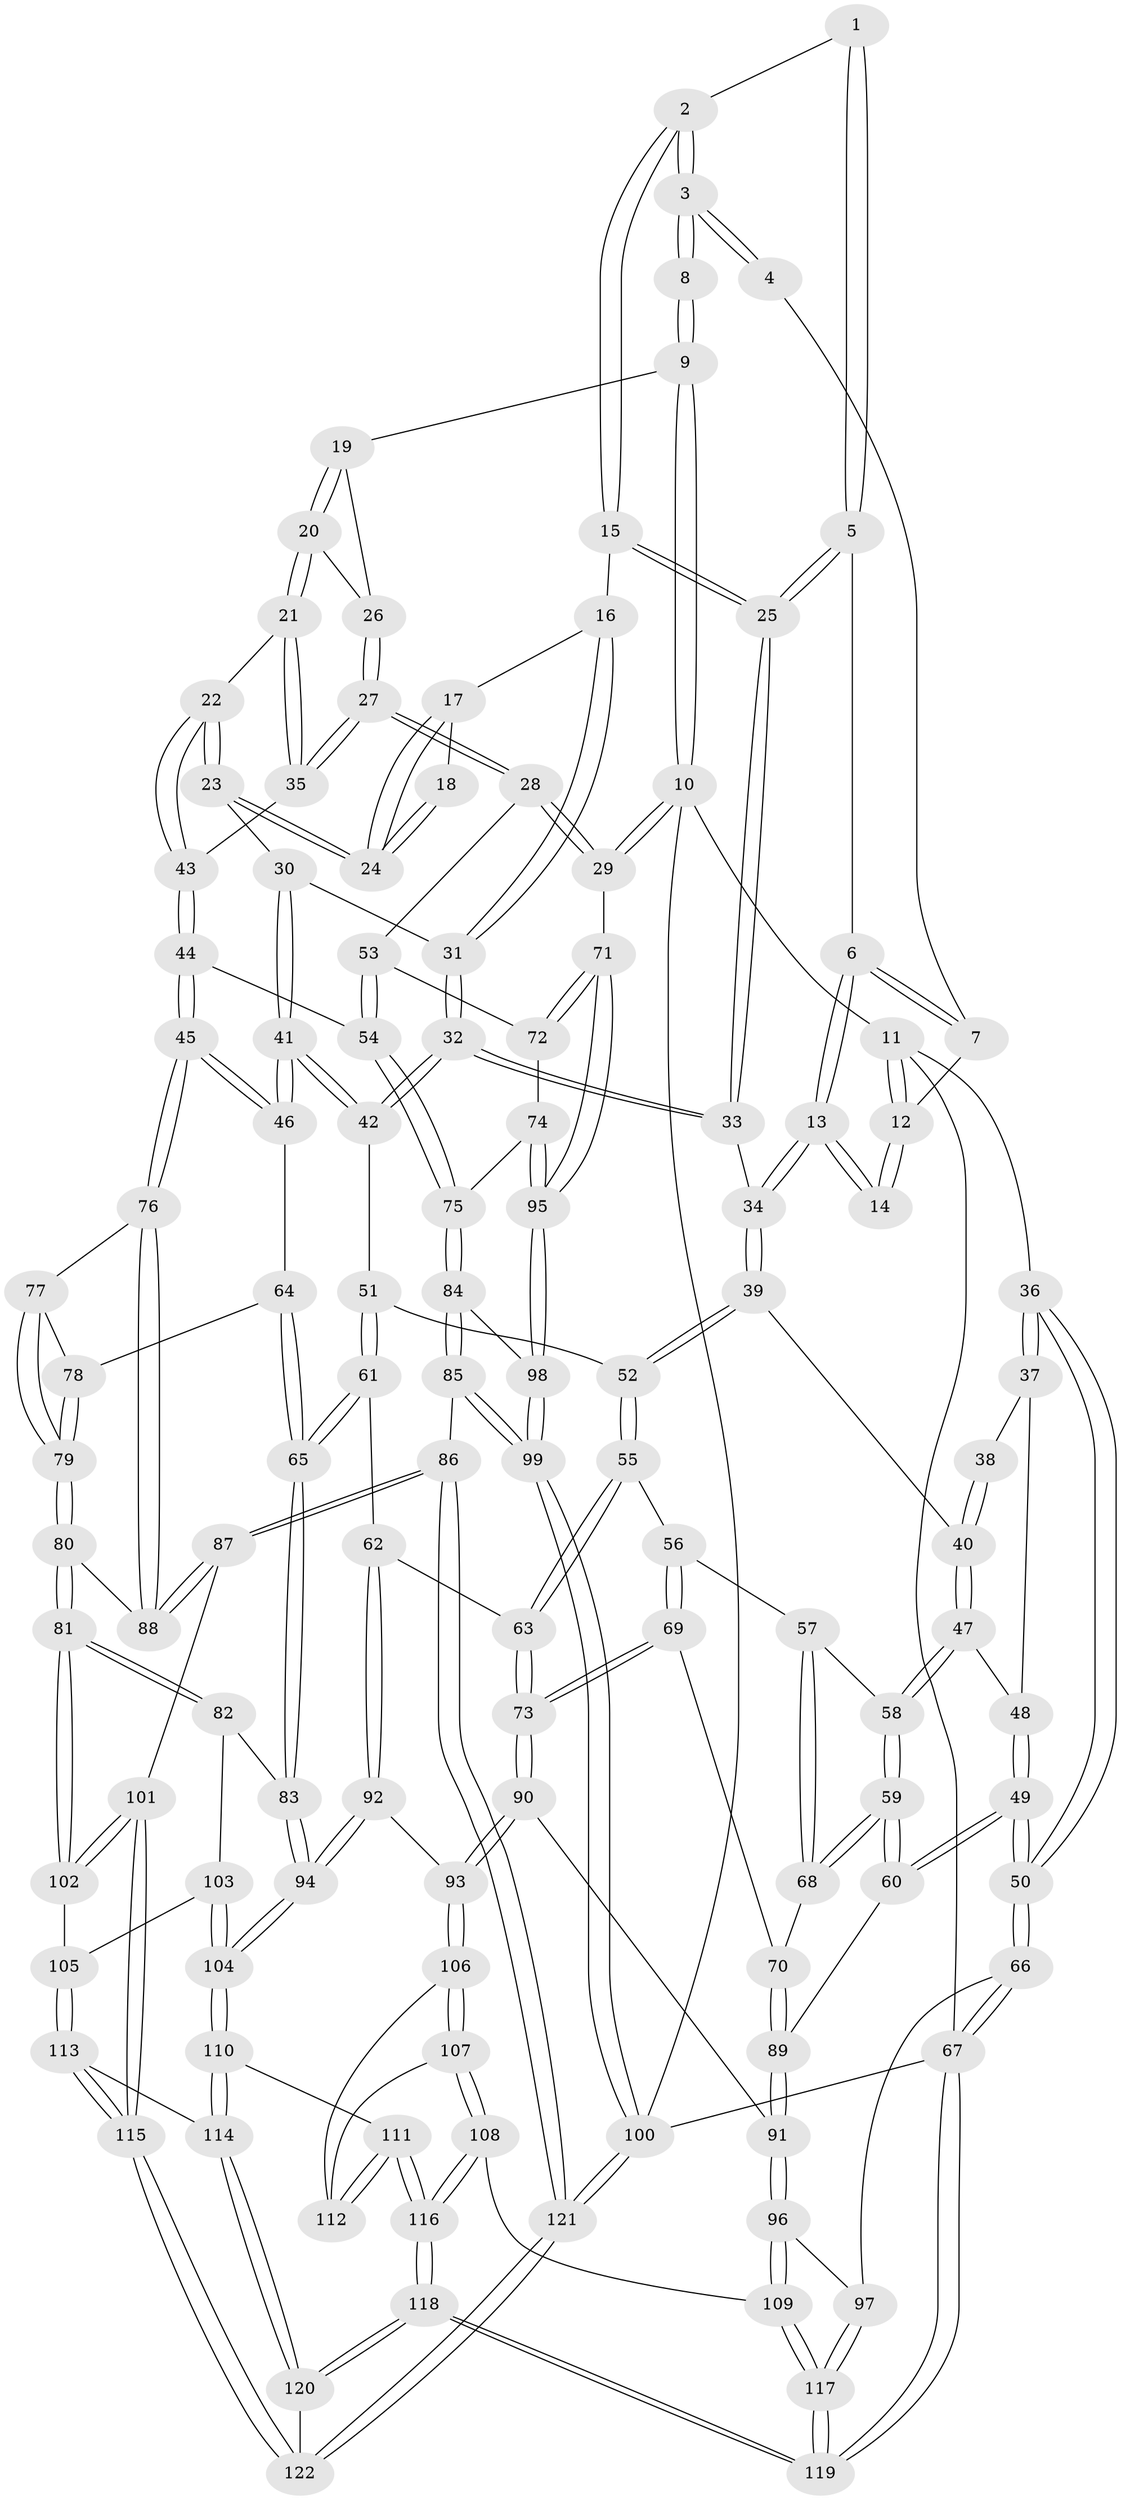 // Generated by graph-tools (version 1.1) at 2025/11/02/27/25 16:11:54]
// undirected, 122 vertices, 302 edges
graph export_dot {
graph [start="1"]
  node [color=gray90,style=filled];
  1 [pos="+0.4440907649468025+0"];
  2 [pos="+0.5252298016428103+0.07671621768563036"];
  3 [pos="+0.7867967543141521+0"];
  4 [pos="+0.4081064060174996+0"];
  5 [pos="+0.38838537327950096+0.13131665180155078"];
  6 [pos="+0.3833821308630099+0.13115193240053175"];
  7 [pos="+0.19423901476587266+0"];
  8 [pos="+0.8371948257931792+0"];
  9 [pos="+0.8576707312524187+0"];
  10 [pos="+1+0"];
  11 [pos="+0+0"];
  12 [pos="+0.1939352605205872+0"];
  13 [pos="+0.2685377091138406+0.19363017927985857"];
  14 [pos="+0.2488208644253943+0.1868457630570221"];
  15 [pos="+0.515245392344355+0.13148572647219026"];
  16 [pos="+0.5224875184227267+0.1346473628830228"];
  17 [pos="+0.6045387327188199+0.1200189846623297"];
  18 [pos="+0.7167645322278886+0.004312020802024511"];
  19 [pos="+0.8583204835216156+0"];
  20 [pos="+0.8092056582244374+0.18024266720411283"];
  21 [pos="+0.7830727416717992+0.22296885003951203"];
  22 [pos="+0.7317968682557764+0.24868858109426634"];
  23 [pos="+0.6985420952002672+0.22861039374660636"];
  24 [pos="+0.6902871681531744+0.1901377915768911"];
  25 [pos="+0.4545282752081201+0.15607346860112442"];
  26 [pos="+0.9362188328205198+0.18874731193743505"];
  27 [pos="+1+0.3307341384448635"];
  28 [pos="+1+0.34076501290468214"];
  29 [pos="+1+0.35530145728928586"];
  30 [pos="+0.6501127801951232+0.23613864811327068"];
  31 [pos="+0.5715087626034009+0.19604060686501704"];
  32 [pos="+0.49923072632428883+0.3634089903958489"];
  33 [pos="+0.45780927659316845+0.23895767369642026"];
  34 [pos="+0.30326981240834977+0.28316212625797016"];
  35 [pos="+0.9393582546714416+0.3039585520770564"];
  36 [pos="+0+0"];
  37 [pos="+0.037101497925034206+0.1703521437372347"];
  38 [pos="+0.18233755164603727+0.19782906938937514"];
  39 [pos="+0.3137986205961329+0.35389688239556016"];
  40 [pos="+0.1700488845458949+0.37554643696803525"];
  41 [pos="+0.5129000018202607+0.3812585906042827"];
  42 [pos="+0.501339495390459+0.37717396299604106"];
  43 [pos="+0.7378864455233415+0.3537577670356923"];
  44 [pos="+0.7172642878021798+0.45746032809095855"];
  45 [pos="+0.6924431137029541+0.46440591038664353"];
  46 [pos="+0.5616793980248949+0.4197828894414272"];
  47 [pos="+0.151612930737839+0.38903757883191215"];
  48 [pos="+0.10214133292977723+0.3276733439598104"];
  49 [pos="+0+0.45649064035120346"];
  50 [pos="+0+0.45562955103191194"];
  51 [pos="+0.45373746926196085+0.3932288409289569"];
  52 [pos="+0.33889953541291007+0.3808593439491985"];
  53 [pos="+0.8018182287831347+0.47087232733125917"];
  54 [pos="+0.7375042949287167+0.466504157442497"];
  55 [pos="+0.2804907361216926+0.5101150091793438"];
  56 [pos="+0.19165580281972464+0.4794033904389323"];
  57 [pos="+0.17939021068242628+0.4674050963858244"];
  58 [pos="+0.1442745171827362+0.4052668225379165"];
  59 [pos="+0+0.4783440124379632"];
  60 [pos="+0+0.47689727245584007"];
  61 [pos="+0.4061013470505518+0.5807685798123252"];
  62 [pos="+0.33847883427774444+0.5710612182191263"];
  63 [pos="+0.282727989409158+0.5181847515785816"];
  64 [pos="+0.5091993466112523+0.5594887681537166"];
  65 [pos="+0.4096826889169803+0.5841686219555096"];
  66 [pos="+0+0.7808494654563051"];
  67 [pos="+0+1"];
  68 [pos="+0.08458639186228142+0.546622561555685"];
  69 [pos="+0.1474301151430909+0.5787651782371374"];
  70 [pos="+0.10342793004337628+0.5646714209901543"];
  71 [pos="+1+0.5100896456190682"];
  72 [pos="+0.866264054925544+0.5429676191409357"];
  73 [pos="+0.18696867207963924+0.619519592207716"];
  74 [pos="+0.887506745383667+0.6188791101952831"];
  75 [pos="+0.8066514212768875+0.7139590706652289"];
  76 [pos="+0.6692560876991164+0.5201844806469734"];
  77 [pos="+0.6101229895328907+0.5602673151395864"];
  78 [pos="+0.5239361321620986+0.5745671535801269"];
  79 [pos="+0.549019505687735+0.6444047052458045"];
  80 [pos="+0.5483047214350875+0.6806166419515932"];
  81 [pos="+0.5447348413750178+0.6898305899916843"];
  82 [pos="+0.5000220735678127+0.6907004276932187"];
  83 [pos="+0.43418902525589137+0.664378375047391"];
  84 [pos="+0.7993941399837525+0.7408486843957068"];
  85 [pos="+0.7782566774975614+0.7786260670549505"];
  86 [pos="+0.7560818758289689+0.8053991690785144"];
  87 [pos="+0.750012853789022+0.8016149396897255"];
  88 [pos="+0.6633296573277139+0.6050382136505087"];
  89 [pos="+0.06754714632804401+0.6681081087786609"];
  90 [pos="+0.19290634990731703+0.6828938850428508"];
  91 [pos="+0.07515321193704265+0.6918688466480701"];
  92 [pos="+0.27859815768044816+0.6836318747337422"];
  93 [pos="+0.1970908335852221+0.6869965873715213"];
  94 [pos="+0.3555454600174613+0.7428922690714368"];
  95 [pos="+1+0.6191992479730343"];
  96 [pos="+0.0028840457999887424+0.7761835880133124"];
  97 [pos="+0+0.7771139973635146"];
  98 [pos="+1+0.64117746197222"];
  99 [pos="+1+0.7565707341352883"];
  100 [pos="+1+1"];
  101 [pos="+0.6080847110656404+0.7611348649454661"];
  102 [pos="+0.6015359090547704+0.756087160082269"];
  103 [pos="+0.4786919543763971+0.745966130729697"];
  104 [pos="+0.35920382802279943+0.8073347341852849"];
  105 [pos="+0.4793180901449417+0.8030342795329075"];
  106 [pos="+0.1962438885482679+0.7121917593979589"];
  107 [pos="+0.16154212578050653+0.8099489970313347"];
  108 [pos="+0.15566751706177726+0.8178016283351175"];
  109 [pos="+0.10645094565706957+0.8346118031498642"];
  110 [pos="+0.3575616252450004+0.8300502663734426"];
  111 [pos="+0.31466251473429463+0.8345767607801363"];
  112 [pos="+0.281555285359744+0.8156869936802867"];
  113 [pos="+0.43757364362496404+0.871621180120377"];
  114 [pos="+0.3911396489452343+0.8693124989370902"];
  115 [pos="+0.49471938487471184+0.8970267939254125"];
  116 [pos="+0.22820498217325505+0.8953461752867091"];
  117 [pos="+0.10237999656438766+1"];
  118 [pos="+0.140718059400672+1"];
  119 [pos="+0.10723619100281435+1"];
  120 [pos="+0.27132091403385833+1"];
  121 [pos="+0.8217695017306463+1"];
  122 [pos="+0.7648345974504399+1"];
  1 -- 2;
  1 -- 5;
  1 -- 5;
  2 -- 3;
  2 -- 3;
  2 -- 15;
  2 -- 15;
  3 -- 4;
  3 -- 4;
  3 -- 8;
  3 -- 8;
  4 -- 7;
  5 -- 6;
  5 -- 25;
  5 -- 25;
  6 -- 7;
  6 -- 7;
  6 -- 13;
  6 -- 13;
  7 -- 12;
  8 -- 9;
  8 -- 9;
  9 -- 10;
  9 -- 10;
  9 -- 19;
  10 -- 11;
  10 -- 29;
  10 -- 29;
  10 -- 100;
  11 -- 12;
  11 -- 12;
  11 -- 36;
  11 -- 67;
  12 -- 14;
  12 -- 14;
  13 -- 14;
  13 -- 14;
  13 -- 34;
  13 -- 34;
  15 -- 16;
  15 -- 25;
  15 -- 25;
  16 -- 17;
  16 -- 31;
  16 -- 31;
  17 -- 18;
  17 -- 24;
  17 -- 24;
  18 -- 24;
  18 -- 24;
  19 -- 20;
  19 -- 20;
  19 -- 26;
  20 -- 21;
  20 -- 21;
  20 -- 26;
  21 -- 22;
  21 -- 35;
  21 -- 35;
  22 -- 23;
  22 -- 23;
  22 -- 43;
  22 -- 43;
  23 -- 24;
  23 -- 24;
  23 -- 30;
  25 -- 33;
  25 -- 33;
  26 -- 27;
  26 -- 27;
  27 -- 28;
  27 -- 28;
  27 -- 35;
  27 -- 35;
  28 -- 29;
  28 -- 29;
  28 -- 53;
  29 -- 71;
  30 -- 31;
  30 -- 41;
  30 -- 41;
  31 -- 32;
  31 -- 32;
  32 -- 33;
  32 -- 33;
  32 -- 42;
  32 -- 42;
  33 -- 34;
  34 -- 39;
  34 -- 39;
  35 -- 43;
  36 -- 37;
  36 -- 37;
  36 -- 50;
  36 -- 50;
  37 -- 38;
  37 -- 48;
  38 -- 40;
  38 -- 40;
  39 -- 40;
  39 -- 52;
  39 -- 52;
  40 -- 47;
  40 -- 47;
  41 -- 42;
  41 -- 42;
  41 -- 46;
  41 -- 46;
  42 -- 51;
  43 -- 44;
  43 -- 44;
  44 -- 45;
  44 -- 45;
  44 -- 54;
  45 -- 46;
  45 -- 46;
  45 -- 76;
  45 -- 76;
  46 -- 64;
  47 -- 48;
  47 -- 58;
  47 -- 58;
  48 -- 49;
  48 -- 49;
  49 -- 50;
  49 -- 50;
  49 -- 60;
  49 -- 60;
  50 -- 66;
  50 -- 66;
  51 -- 52;
  51 -- 61;
  51 -- 61;
  52 -- 55;
  52 -- 55;
  53 -- 54;
  53 -- 54;
  53 -- 72;
  54 -- 75;
  54 -- 75;
  55 -- 56;
  55 -- 63;
  55 -- 63;
  56 -- 57;
  56 -- 69;
  56 -- 69;
  57 -- 58;
  57 -- 68;
  57 -- 68;
  58 -- 59;
  58 -- 59;
  59 -- 60;
  59 -- 60;
  59 -- 68;
  59 -- 68;
  60 -- 89;
  61 -- 62;
  61 -- 65;
  61 -- 65;
  62 -- 63;
  62 -- 92;
  62 -- 92;
  63 -- 73;
  63 -- 73;
  64 -- 65;
  64 -- 65;
  64 -- 78;
  65 -- 83;
  65 -- 83;
  66 -- 67;
  66 -- 67;
  66 -- 97;
  67 -- 119;
  67 -- 119;
  67 -- 100;
  68 -- 70;
  69 -- 70;
  69 -- 73;
  69 -- 73;
  70 -- 89;
  70 -- 89;
  71 -- 72;
  71 -- 72;
  71 -- 95;
  71 -- 95;
  72 -- 74;
  73 -- 90;
  73 -- 90;
  74 -- 75;
  74 -- 95;
  74 -- 95;
  75 -- 84;
  75 -- 84;
  76 -- 77;
  76 -- 88;
  76 -- 88;
  77 -- 78;
  77 -- 79;
  77 -- 79;
  78 -- 79;
  78 -- 79;
  79 -- 80;
  79 -- 80;
  80 -- 81;
  80 -- 81;
  80 -- 88;
  81 -- 82;
  81 -- 82;
  81 -- 102;
  81 -- 102;
  82 -- 83;
  82 -- 103;
  83 -- 94;
  83 -- 94;
  84 -- 85;
  84 -- 85;
  84 -- 98;
  85 -- 86;
  85 -- 99;
  85 -- 99;
  86 -- 87;
  86 -- 87;
  86 -- 121;
  86 -- 121;
  87 -- 88;
  87 -- 88;
  87 -- 101;
  89 -- 91;
  89 -- 91;
  90 -- 91;
  90 -- 93;
  90 -- 93;
  91 -- 96;
  91 -- 96;
  92 -- 93;
  92 -- 94;
  92 -- 94;
  93 -- 106;
  93 -- 106;
  94 -- 104;
  94 -- 104;
  95 -- 98;
  95 -- 98;
  96 -- 97;
  96 -- 109;
  96 -- 109;
  97 -- 117;
  97 -- 117;
  98 -- 99;
  98 -- 99;
  99 -- 100;
  99 -- 100;
  100 -- 121;
  100 -- 121;
  101 -- 102;
  101 -- 102;
  101 -- 115;
  101 -- 115;
  102 -- 105;
  103 -- 104;
  103 -- 104;
  103 -- 105;
  104 -- 110;
  104 -- 110;
  105 -- 113;
  105 -- 113;
  106 -- 107;
  106 -- 107;
  106 -- 112;
  107 -- 108;
  107 -- 108;
  107 -- 112;
  108 -- 109;
  108 -- 116;
  108 -- 116;
  109 -- 117;
  109 -- 117;
  110 -- 111;
  110 -- 114;
  110 -- 114;
  111 -- 112;
  111 -- 112;
  111 -- 116;
  111 -- 116;
  113 -- 114;
  113 -- 115;
  113 -- 115;
  114 -- 120;
  114 -- 120;
  115 -- 122;
  115 -- 122;
  116 -- 118;
  116 -- 118;
  117 -- 119;
  117 -- 119;
  118 -- 119;
  118 -- 119;
  118 -- 120;
  118 -- 120;
  120 -- 122;
  121 -- 122;
  121 -- 122;
}

